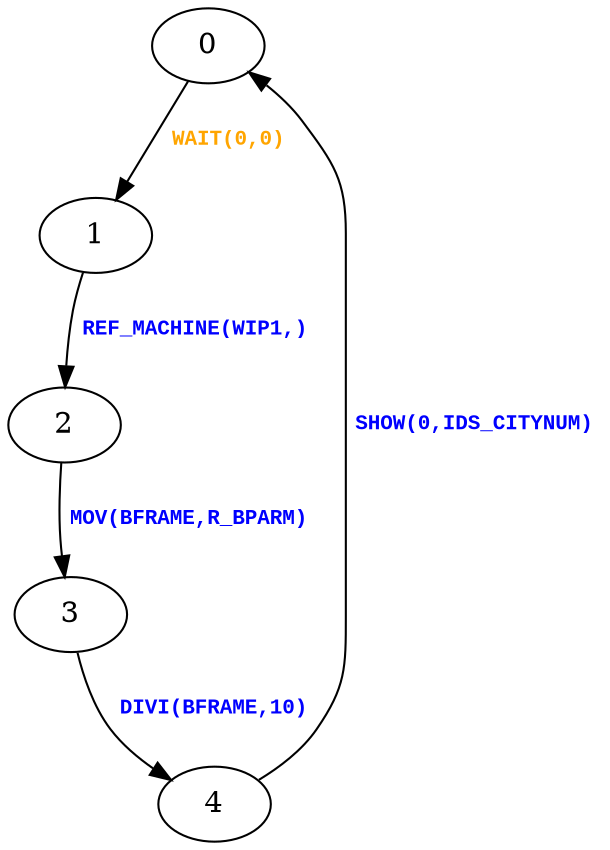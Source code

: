 digraph {
 node [shape=oval];
"0" -> "1"[fontcolor=orange, label=< <table border="0"><tr><td><font face="Courier New" point-size="10"><b>WAIT(0,0)<br align="left"/></b></font></td></tr>
</table>>];
"1" -> "2"[fontcolor=blue, label=< <table border="0"><tr><td><font face="Courier New" point-size="10"><b>REF_MACHINE(WIP1,)<br align="left"/></b></font></td></tr>
</table>>];
"2" -> "3"[fontcolor=blue, label=< <table border="0"><tr><td><font face="Courier New" point-size="10"><b>MOV(BFRAME,R_BPARM)<br align="left"/></b></font></td></tr>
</table>>];
"3" -> "4"[fontcolor=blue, label=< <table border="0"><tr><td><font face="Courier New" point-size="10"><b>DIVI(BFRAME,10)<br align="left"/></b></font></td></tr>
</table>>];
"4" -> "0"[fontcolor=blue, label=< <table border="0"><tr><td><font face="Courier New" point-size="10"><b>SHOW(0,IDS_CITYNUM)<br align="left"/></b></font></td></tr>
</table>>];
}
